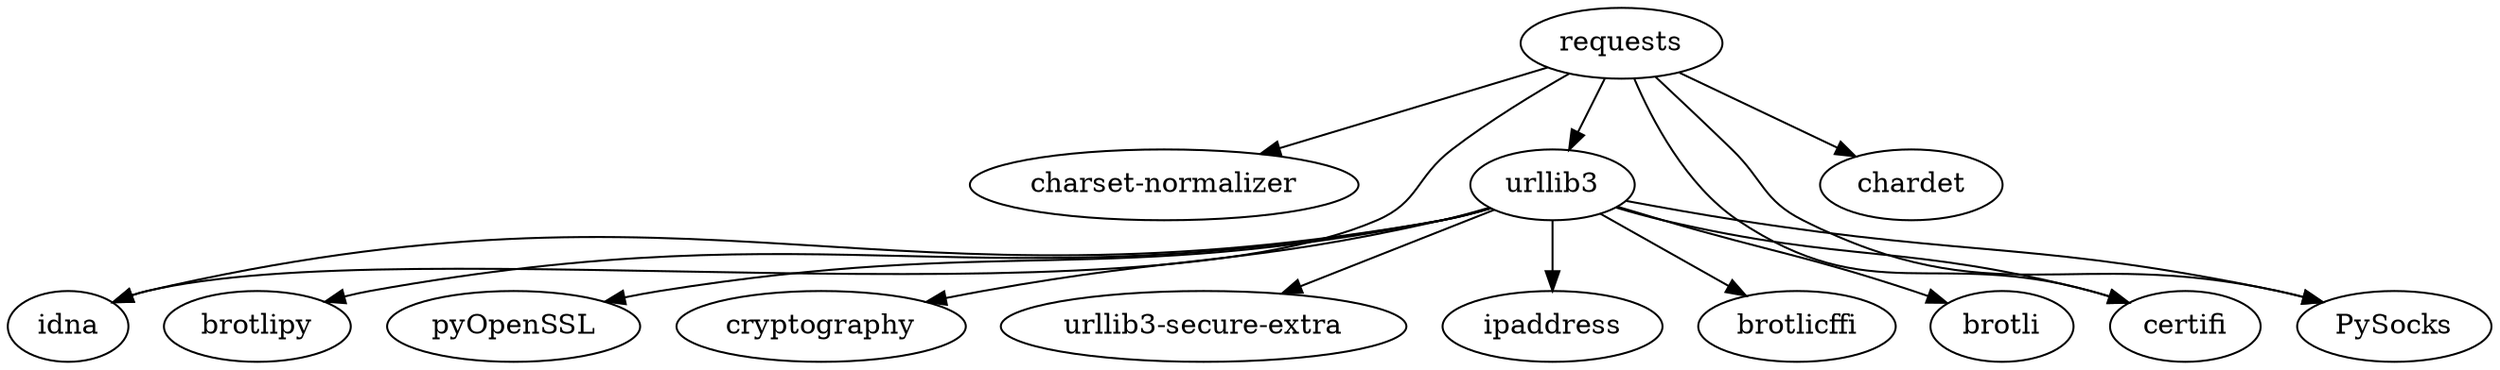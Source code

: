 digraph {
	requests -> "charset-normalizer"
	requests -> idna
	requests -> urllib3
	urllib3 -> brotlicffi
	urllib3 -> brotli
	urllib3 -> brotlipy
	urllib3 -> pyOpenSSL
	urllib3 -> cryptography
	urllib3 -> idna
	urllib3 -> certifi
	urllib3 -> "urllib3-secure-extra"
	urllib3 -> ipaddress
	urllib3 -> PySocks
	requests -> certifi
	requests -> PySocks
	requests -> chardet
}
